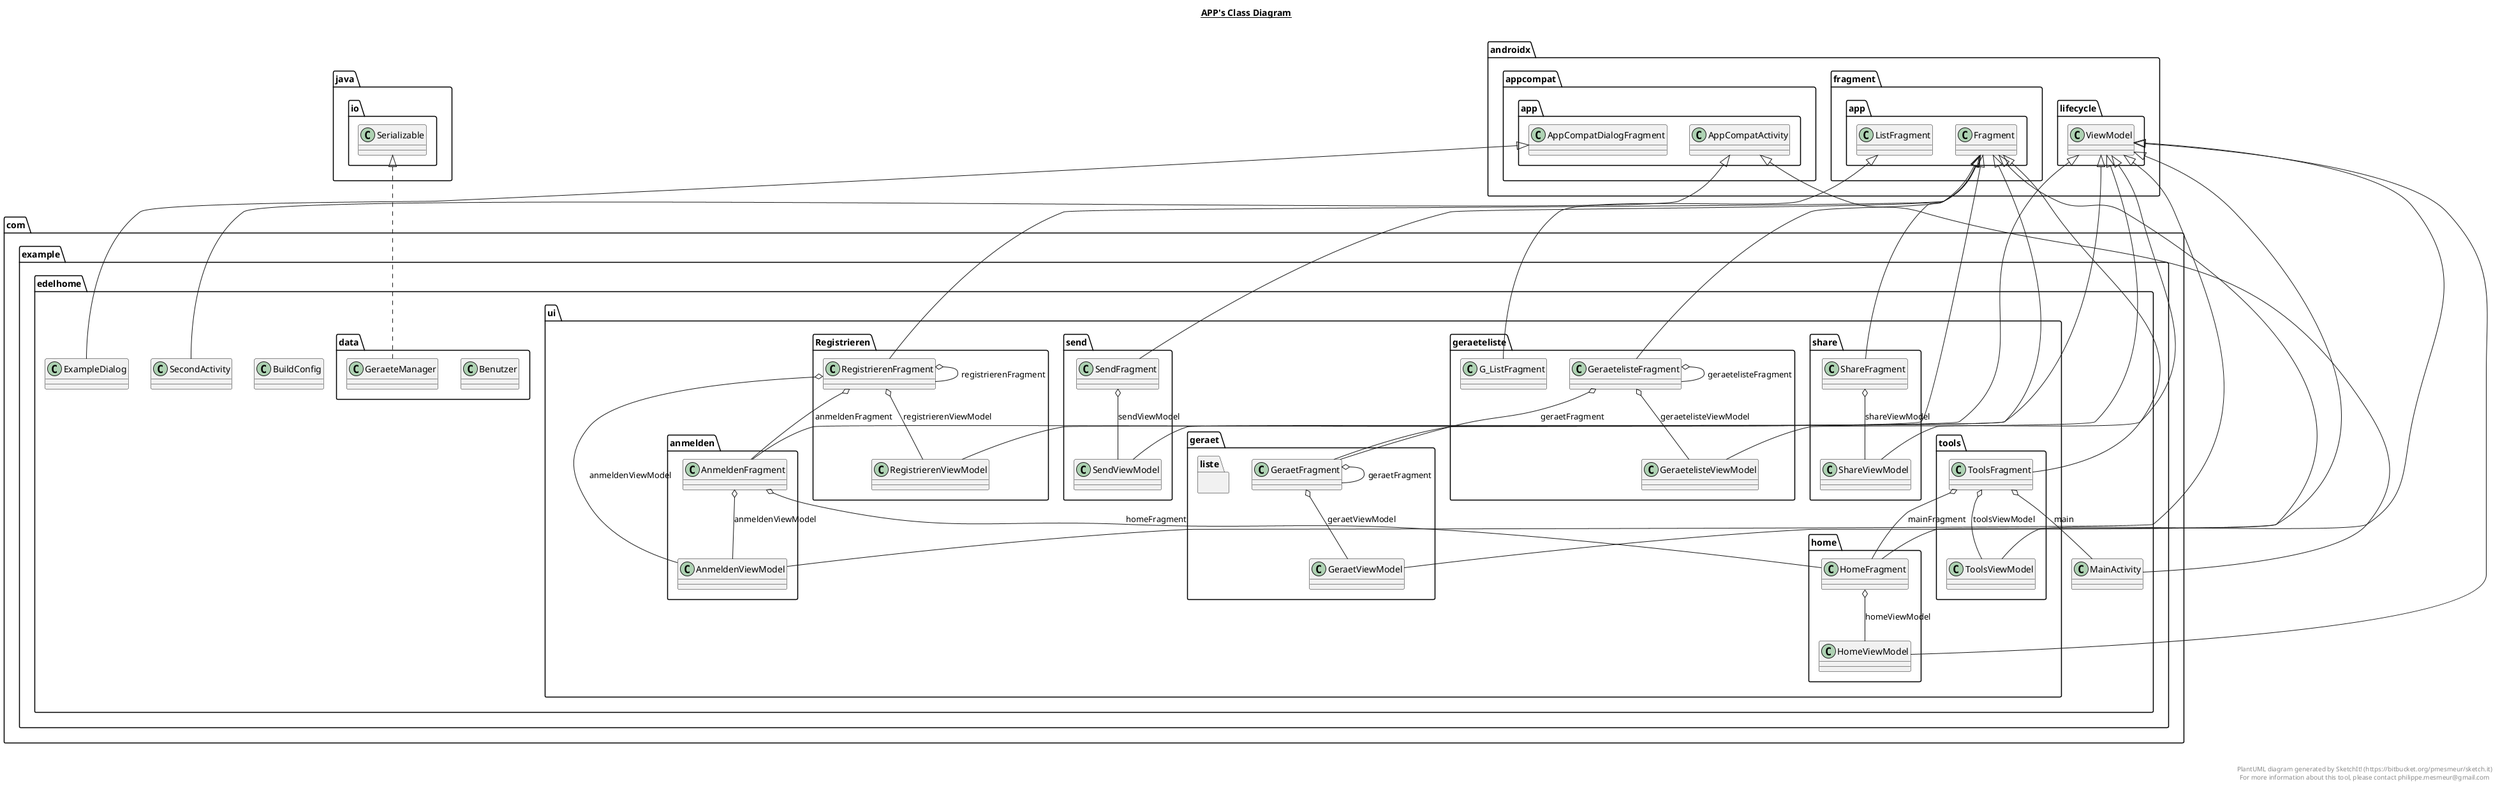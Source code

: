@startuml

title __APP's Class Diagram__\n

  namespace com.example.edelhome {
    class com.example.edelhome.BuildConfig {
    }
  }
  

  namespace com.example.edelhome {
    class com.example.edelhome.ExampleDialog {
    }
  }
  

  namespace com.example.edelhome {
    class com.example.edelhome.MainActivity {
    }
  }
  

  namespace com.example.edelhome {
    class com.example.edelhome.SecondActivity {
    }
  }
  

  namespace com.example.edelhome {
    namespace data {
      class com.example.edelhome.data.Benutzer {
      }
    }
  }
  

  namespace com.example.edelhome {
    namespace data {
      class com.example.edelhome.data.GeraeteManager {
      }
    }
  }
  

  namespace com.example.edelhome {
    namespace ui.Registrieren {
      class com.example.edelhome.ui.Registrieren.RegistrierenFragment {
      }
    }
  }
  

  namespace com.example.edelhome {
    namespace ui.Registrieren {
      class com.example.edelhome.ui.Registrieren.RegistrierenViewModel {
      }
    }
  }
  

  namespace com.example.edelhome {
    namespace ui.anmelden {
      class com.example.edelhome.ui.anmelden.AnmeldenFragment {
      }
    }
  }
  

  namespace com.example.edelhome {
    namespace ui.anmelden {
      class com.example.edelhome.ui.anmelden.AnmeldenViewModel {
      }
    }
  }
  

  namespace com.example.edelhome {
    namespace ui.geraet {
      class com.example.edelhome.ui.geraet.GeraetFragment {
      }
    }
  }
  

  namespace com.example.edelhome {
    namespace ui.geraet {
      class com.example.edelhome.ui.geraet.GeraetViewModel {
      }
    }
  }
  

  namespace com.example.edelhome {
    namespace ui.geraet {
      namespace liste {
        class com.example.edelhome.ui.geraeteliste.G_ListFragment {
        }
      }
    }
  }
  

  namespace com.example.edelhome {
    namespace ui.geraet {
      namespace liste {
        class com.example.edelhome.ui.geraeteliste.GeraetelisteFragment {
        }
      }
    }
  }
  

  namespace com.example.edelhome {
    namespace ui.geraet {
      namespace liste {
        class com.example.edelhome.ui.geraeteliste.GeraetelisteViewModel {
        }
      }
    }
  }
  

  namespace com.example.edelhome {
    namespace ui.home {
      class com.example.edelhome.ui.home.HomeFragment {
      }
    }
  }
  

  namespace com.example.edelhome {
    namespace ui.home {
      class com.example.edelhome.ui.home.HomeViewModel {
      }
    }
  }
  

  namespace com.example.edelhome {
    namespace ui.send {
      class com.example.edelhome.ui.send.SendFragment {
      }
    }
  }
  

  namespace com.example.edelhome {
    namespace ui.send {
      class com.example.edelhome.ui.send.SendViewModel {
      }
    }
  }
  

  namespace com.example.edelhome {
    namespace ui.share {
      class com.example.edelhome.ui.share.ShareFragment {
      }
    }
  }
  

  namespace com.example.edelhome {
    namespace ui.share {
      class com.example.edelhome.ui.share.ShareViewModel {
      }
    }
  }
  

  namespace com.example.edelhome {
    namespace ui.tools {
      class com.example.edelhome.ui.tools.ToolsFragment {
      }
    }
  }
  

  namespace com.example.edelhome {
    namespace ui.tools {
      class com.example.edelhome.ui.tools.ToolsViewModel {
      }
    }
  }
  

  com.example.edelhome.ExampleDialog -up-|> androidx.appcompat.app.AppCompatDialogFragment
  com.example.edelhome.MainActivity -up-|> androidx.appcompat.app.AppCompatActivity
  com.example.edelhome.SecondActivity -up-|> androidx.appcompat.app.AppCompatActivity
  com.example.edelhome.data.GeraeteManager .up.|> java.io.Serializable
  com.example.edelhome.ui.Registrieren.RegistrierenFragment -up-|> androidx.fragment.app.Fragment
  com.example.edelhome.ui.Registrieren.RegistrierenFragment o-- com.example.edelhome.ui.anmelden.AnmeldenFragment : anmeldenFragment
  com.example.edelhome.ui.Registrieren.RegistrierenFragment o-- com.example.edelhome.ui.anmelden.AnmeldenViewModel : anmeldenViewModel
  com.example.edelhome.ui.Registrieren.RegistrierenFragment o-- com.example.edelhome.ui.Registrieren.RegistrierenFragment : registrierenFragment
  com.example.edelhome.ui.Registrieren.RegistrierenFragment o-- com.example.edelhome.ui.Registrieren.RegistrierenViewModel : registrierenViewModel
  com.example.edelhome.ui.Registrieren.RegistrierenViewModel -up-|> androidx.lifecycle.ViewModel
  com.example.edelhome.ui.anmelden.AnmeldenFragment -up-|> androidx.fragment.app.Fragment
  com.example.edelhome.ui.anmelden.AnmeldenFragment o-- com.example.edelhome.ui.anmelden.AnmeldenViewModel : anmeldenViewModel
  com.example.edelhome.ui.anmelden.AnmeldenFragment o-- com.example.edelhome.ui.home.HomeFragment : homeFragment
  com.example.edelhome.ui.anmelden.AnmeldenViewModel -up-|> androidx.lifecycle.ViewModel
  com.example.edelhome.ui.geraet.GeraetFragment -up-|> androidx.fragment.app.Fragment
  com.example.edelhome.ui.geraet.GeraetFragment o-- com.example.edelhome.ui.geraet.GeraetFragment : geraetFragment
  com.example.edelhome.ui.geraet.GeraetFragment o-- com.example.edelhome.ui.geraet.GeraetViewModel : geraetViewModel
  com.example.edelhome.ui.geraet.GeraetViewModel -up-|> androidx.lifecycle.ViewModel
  com.example.edelhome.ui.geraeteliste.G_ListFragment -up-|> androidx.fragment.app.ListFragment
  com.example.edelhome.ui.geraeteliste.GeraetelisteFragment -up-|> androidx.fragment.app.Fragment
  com.example.edelhome.ui.geraeteliste.GeraetelisteFragment o-- com.example.edelhome.ui.geraet.GeraetFragment : geraetFragment
  com.example.edelhome.ui.geraeteliste.GeraetelisteFragment o-- com.example.edelhome.ui.geraeteliste.GeraetelisteFragment : geraetelisteFragment
  com.example.edelhome.ui.geraeteliste.GeraetelisteFragment o-- com.example.edelhome.ui.geraeteliste.GeraetelisteViewModel : geraetelisteViewModel
  com.example.edelhome.ui.geraeteliste.GeraetelisteViewModel -up-|> androidx.lifecycle.ViewModel
  com.example.edelhome.ui.home.HomeFragment -up-|> androidx.fragment.app.Fragment
  com.example.edelhome.ui.home.HomeFragment o-- com.example.edelhome.ui.home.HomeViewModel : homeViewModel
  com.example.edelhome.ui.home.HomeViewModel -up-|> androidx.lifecycle.ViewModel
  com.example.edelhome.ui.send.SendFragment -up-|> androidx.fragment.app.Fragment
  com.example.edelhome.ui.send.SendFragment o-- com.example.edelhome.ui.send.SendViewModel : sendViewModel
  com.example.edelhome.ui.send.SendViewModel -up-|> androidx.lifecycle.ViewModel
  com.example.edelhome.ui.share.ShareFragment -up-|> androidx.fragment.app.Fragment
  com.example.edelhome.ui.share.ShareFragment o-- com.example.edelhome.ui.share.ShareViewModel : shareViewModel
  com.example.edelhome.ui.share.ShareViewModel -up-|> androidx.lifecycle.ViewModel
  com.example.edelhome.ui.tools.ToolsFragment -up-|> androidx.fragment.app.Fragment
  com.example.edelhome.ui.tools.ToolsFragment o-- com.example.edelhome.MainActivity : main
  com.example.edelhome.ui.tools.ToolsFragment o-- com.example.edelhome.ui.home.HomeFragment : mainFragment
  com.example.edelhome.ui.tools.ToolsFragment o-- com.example.edelhome.ui.tools.ToolsViewModel : toolsViewModel
  com.example.edelhome.ui.tools.ToolsViewModel -up-|> androidx.lifecycle.ViewModel


right footer


PlantUML diagram generated by SketchIt! (https://bitbucket.org/pmesmeur/sketch.it)
For more information about this tool, please contact philippe.mesmeur@gmail.com
endfooter

@enduml
